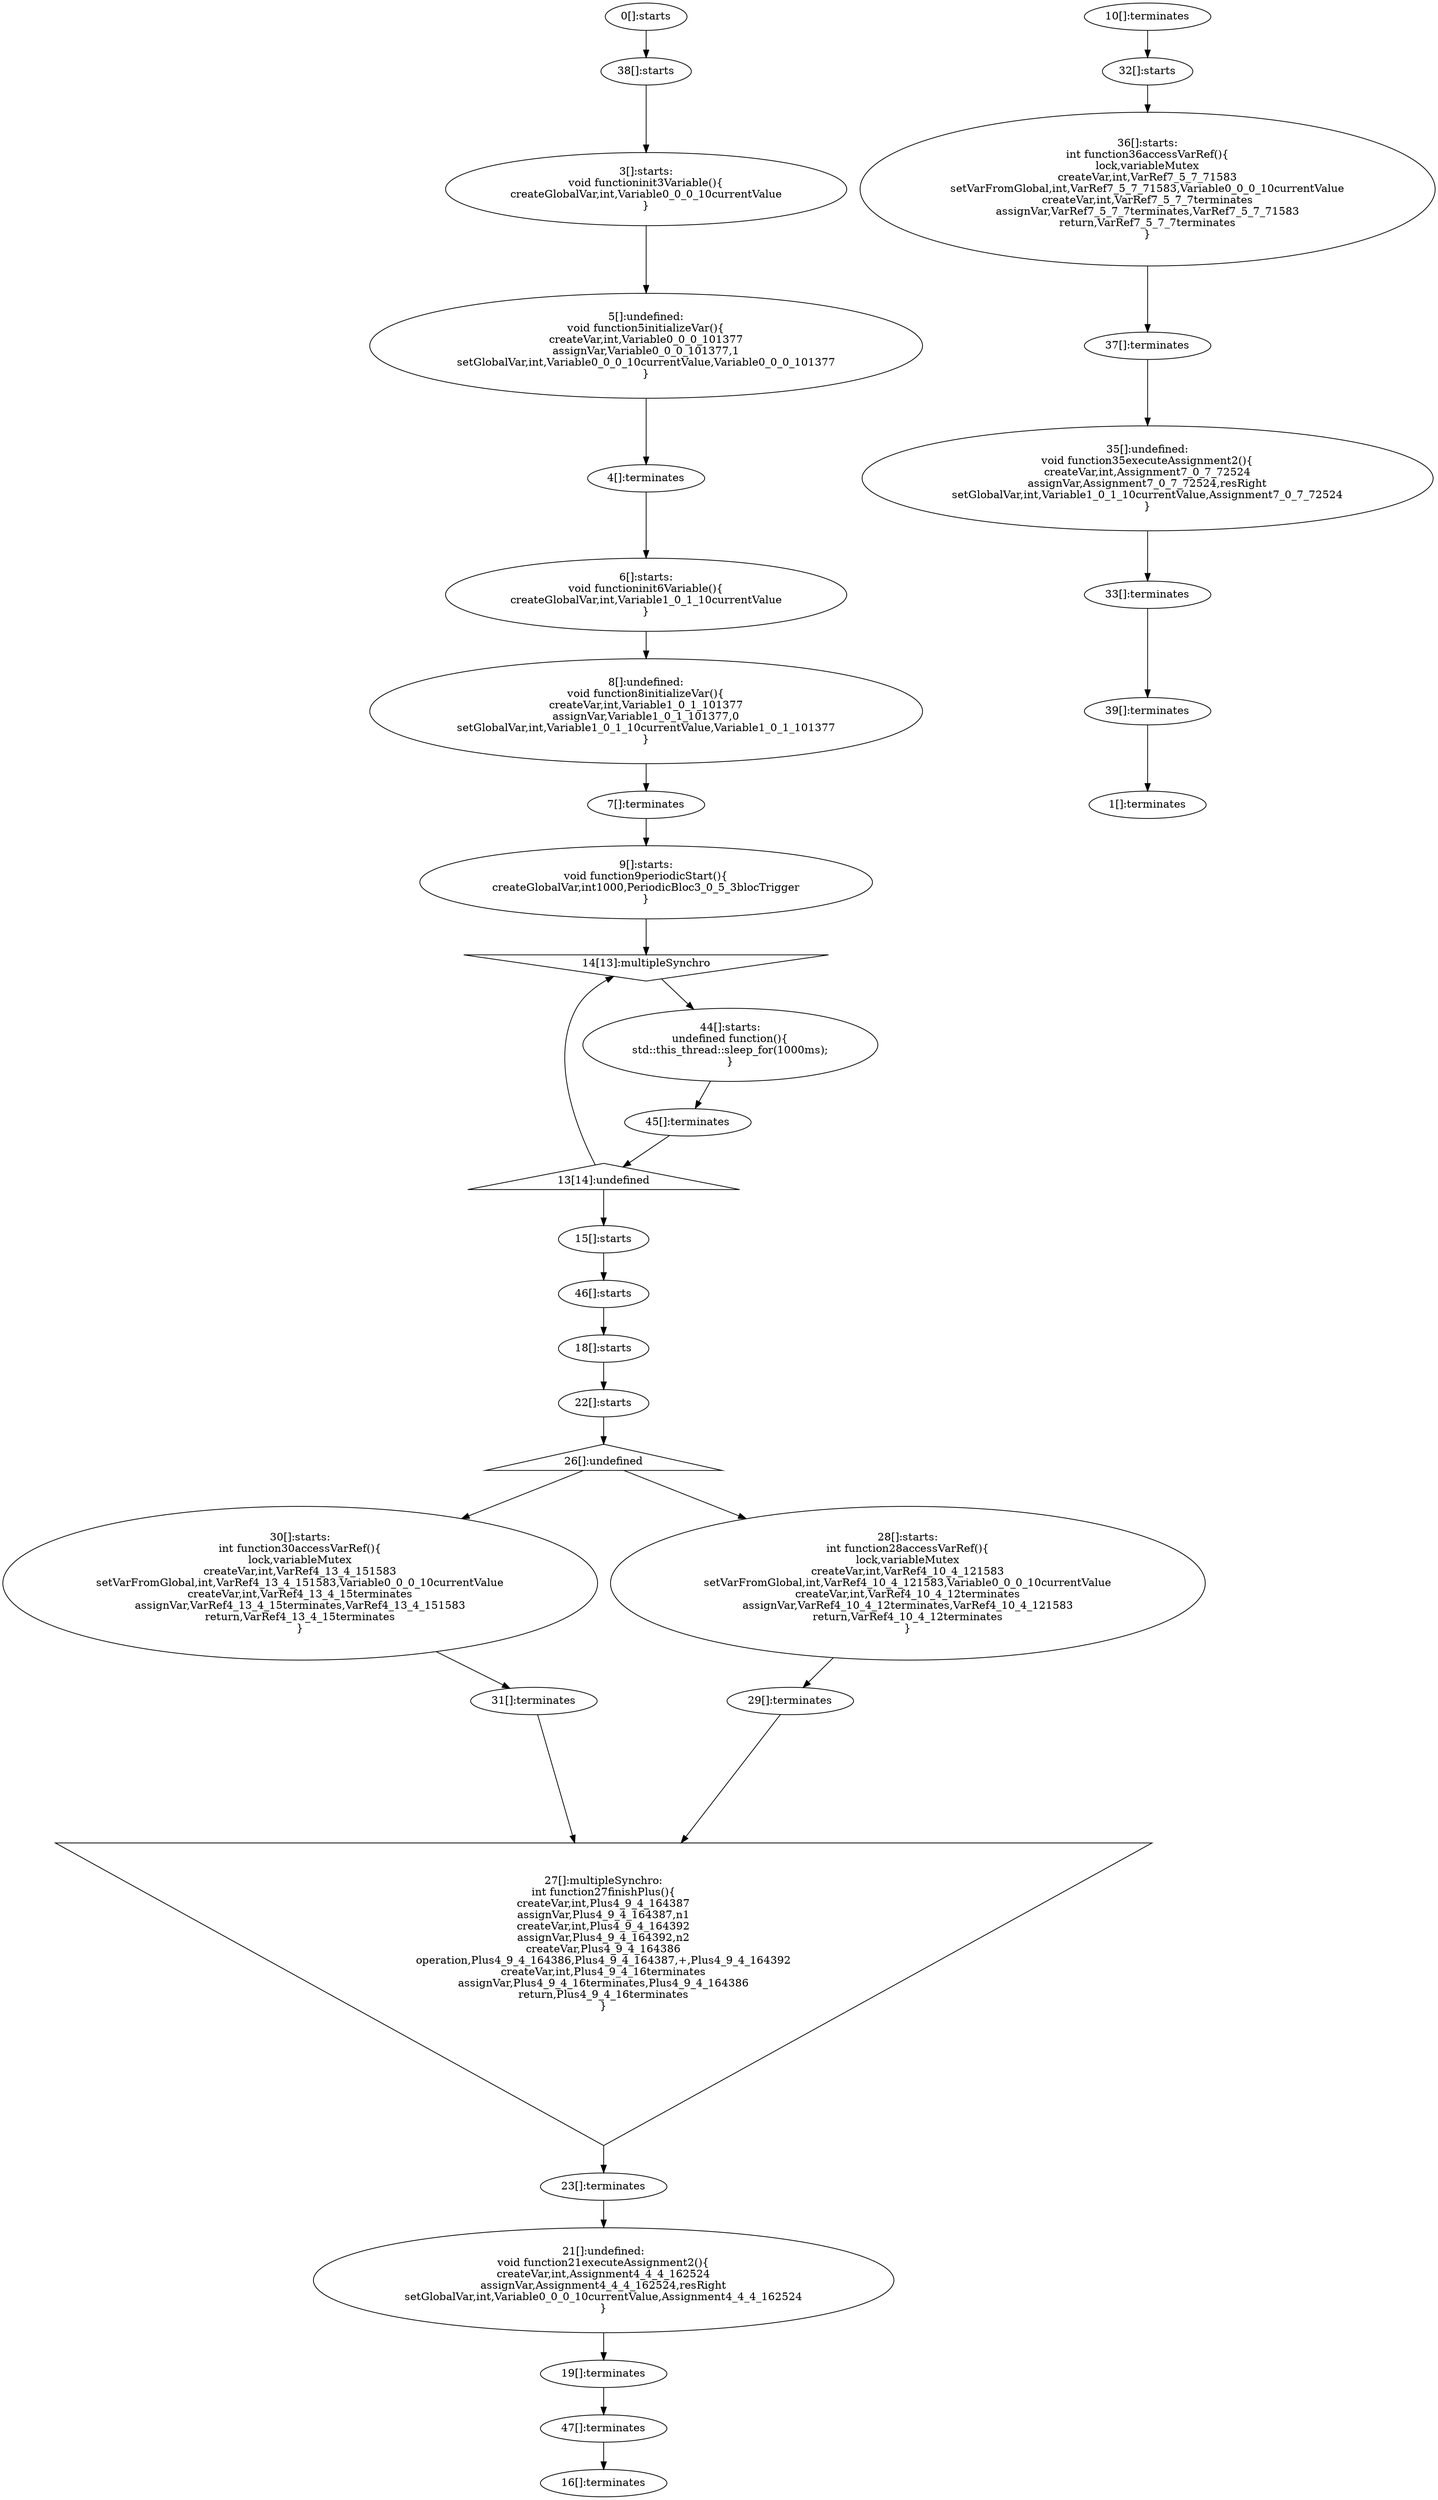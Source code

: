 digraph G {
  "0" [label="0[]:starts" shape="ellipse" ];
  "1" [label="1[]:terminates" shape="ellipse" ];
  "38" [label="38[]:starts" shape="ellipse" ];
  "39" [label="39[]:terminates" shape="ellipse" ];
  "3" [label="3[]:starts:
void functioninit3Variable(){
createGlobalVar,int,Variable0_0_0_10currentValue
}" shape="ellipse" ];
  "4" [label="4[]:terminates" shape="ellipse" ];
  "5" [label="5[]:undefined:
void function5initializeVar(){
createVar,int,Variable0_0_0_101377
assignVar,Variable0_0_0_101377,1
setGlobalVar,int,Variable0_0_0_10currentValue,Variable0_0_0_101377
}" shape="ellipse" ];
  "6" [label="6[]:starts:
void functioninit6Variable(){
createGlobalVar,int,Variable1_0_1_10currentValue
}" shape="ellipse" ];
  "7" [label="7[]:terminates" shape="ellipse" ];
  "8" [label="8[]:undefined:
void function8initializeVar(){
createVar,int,Variable1_0_1_101377
assignVar,Variable1_0_1_101377,0
setGlobalVar,int,Variable1_0_1_10currentValue,Variable1_0_1_101377
}" shape="ellipse" ];
  "9" [label="9[]:starts:
void function9periodicStart(){
createGlobalVar,int1000,PeriodicBloc3_0_5_3blocTrigger
}" shape="ellipse" ];
  "10" [label="10[]:terminates" shape="ellipse" ];
  "13" [label="13[14]:undefined" shape="triangle" ];
  "14" [label="14[13]:multipleSynchro" shape="invtriangle" ];
  "32" [label="32[]:starts" shape="ellipse" ];
  "33" [label="33[]:terminates" shape="ellipse" ];
  "35" [label="35[]:undefined:
void function35executeAssignment2(){
createVar,int,Assignment7_0_7_72524
assignVar,Assignment7_0_7_72524,resRight
setGlobalVar,int,Variable1_0_1_10currentValue,Assignment7_0_7_72524
}" shape="ellipse" ];
  "44" [label="44[]:starts:
undefined function(){
std::this_thread::sleep_for(1000ms);
}" shape="ellipse" ];
  "45" [label="45[]:terminates" shape="ellipse" ];
  "15" [label="15[]:starts" shape="ellipse" ];
  "16" [label="16[]:terminates" shape="ellipse" ];
  "36" [label="36[]:starts:
int function36accessVarRef(){
lock,variableMutex
createVar,int,VarRef7_5_7_71583
setVarFromGlobal,int,VarRef7_5_7_71583,Variable0_0_0_10currentValue
createVar,int,VarRef7_5_7_7terminates
assignVar,VarRef7_5_7_7terminates,VarRef7_5_7_71583
return,VarRef7_5_7_7terminates
}" shape="ellipse" ];
  "37" [label="37[]:terminates" shape="ellipse" ];
  "46" [label="46[]:starts" shape="ellipse" ];
  "47" [label="47[]:terminates" shape="ellipse" ];
  "18" [label="18[]:starts" shape="ellipse" ];
  "19" [label="19[]:terminates" shape="ellipse" ];
  "21" [label="21[]:undefined:
void function21executeAssignment2(){
createVar,int,Assignment4_4_4_162524
assignVar,Assignment4_4_4_162524,resRight
setGlobalVar,int,Variable0_0_0_10currentValue,Assignment4_4_4_162524
}" shape="ellipse" ];
  "22" [label="22[]:starts" shape="ellipse" ];
  "23" [label="23[]:terminates" shape="ellipse" ];
  "26" [label="26[]:undefined" shape="triangle" ];
  "27" [label="27[]:multipleSynchro:
int function27finishPlus(){
createVar,int,Plus4_9_4_164387
assignVar,Plus4_9_4_164387,n1
createVar,int,Plus4_9_4_164392
assignVar,Plus4_9_4_164392,n2
createVar,Plus4_9_4_164386
operation,Plus4_9_4_164386,Plus4_9_4_164387,+,Plus4_9_4_164392
createVar,int,Plus4_9_4_16terminates
assignVar,Plus4_9_4_16terminates,Plus4_9_4_164386
return,Plus4_9_4_16terminates
}" shape="invtriangle" ];
  "30" [label="30[]:starts:
int function30accessVarRef(){
lock,variableMutex
createVar,int,VarRef4_13_4_151583
setVarFromGlobal,int,VarRef4_13_4_151583,Variable0_0_0_10currentValue
createVar,int,VarRef4_13_4_15terminates
assignVar,VarRef4_13_4_15terminates,VarRef4_13_4_151583
return,VarRef4_13_4_15terminates
}" shape="ellipse" ];
  "31" [label="31[]:terminates" shape="ellipse" ];
  "28" [label="28[]:starts:
int function28accessVarRef(){
lock,variableMutex
createVar,int,VarRef4_10_4_121583
setVarFromGlobal,int,VarRef4_10_4_121583,Variable0_0_0_10currentValue
createVar,int,VarRef4_10_4_12terminates
assignVar,VarRef4_10_4_12terminates,VarRef4_10_4_121583
return,VarRef4_10_4_12terminates
}" shape="ellipse" ];
  "29" [label="29[]:terminates" shape="ellipse" ];
  "0" -> "38" [label=""];
  "39" -> "1" [label=""];
  "38" -> "3" [label=""];
  "4" -> "6" [label=""];
  "7" -> "9" [label=""];
  "10" -> "32" [label=""];
  "33" -> "39" [label=""];
  "3" -> "5" [label=""];
  "5" -> "4" [label=""];
  "6" -> "8" [label=""];
  "8" -> "7" [label=""];
  "9" -> "14" [label=""];
  "45" -> "13" [label=""];
  "13" -> "15" [label=""];
  "13" -> "14" [label=""];
  "14" -> "44" [label=""];
  "32" -> "36" [label=""];
  "37" -> "35" [label=""];
  "35" -> "33" [label=""];
  "44" -> "45" [label=""];
  "15" -> "46" [label=""];
  "47" -> "16" [label=""];
  "36" -> "37" [label=""];
  "46" -> "18" [label=""];
  "19" -> "47" [label=""];
  "18" -> "22" [label=""];
  "23" -> "21" [label=""];
  "21" -> "19" [label=""];
  "22" -> "26" [label=""];
  "26" -> "30" [label=""];
  "26" -> "28" [label=""];
  "31" -> "27" [label=""];
  "29" -> "27" [label=""];
  "27" -> "23" [label=""];
  "30" -> "31" [label=""];
  "28" -> "29" [label=""];
}
